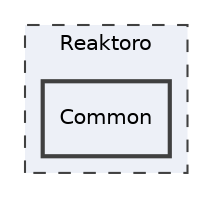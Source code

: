 digraph "Reaktoro/Common"
{
 // INTERACTIVE_SVG=YES
 // LATEX_PDF_SIZE
  edge [fontname="Helvetica",fontsize="10",labelfontname="Helvetica",labelfontsize="10"];
  node [fontname="Helvetica",fontsize="10",shape=record];
  compound=true
  subgraph clusterdir_8e92d4b241d211e8bbb38ad86320f5f7 {
    graph [ bgcolor="#edf0f7", pencolor="grey25", style="filled,dashed,", label="Reaktoro", fontname="Helvetica", fontsize="10", URL="dir_8e92d4b241d211e8bbb38ad86320f5f7.html"]
  dir_d9627cac59f1b7eb6acfee799eaf7add [shape=box, label="Common", style="filled,bold,", fillcolor="#edf0f7", color="grey25", URL="dir_d9627cac59f1b7eb6acfee799eaf7add.html"];
  }
}
